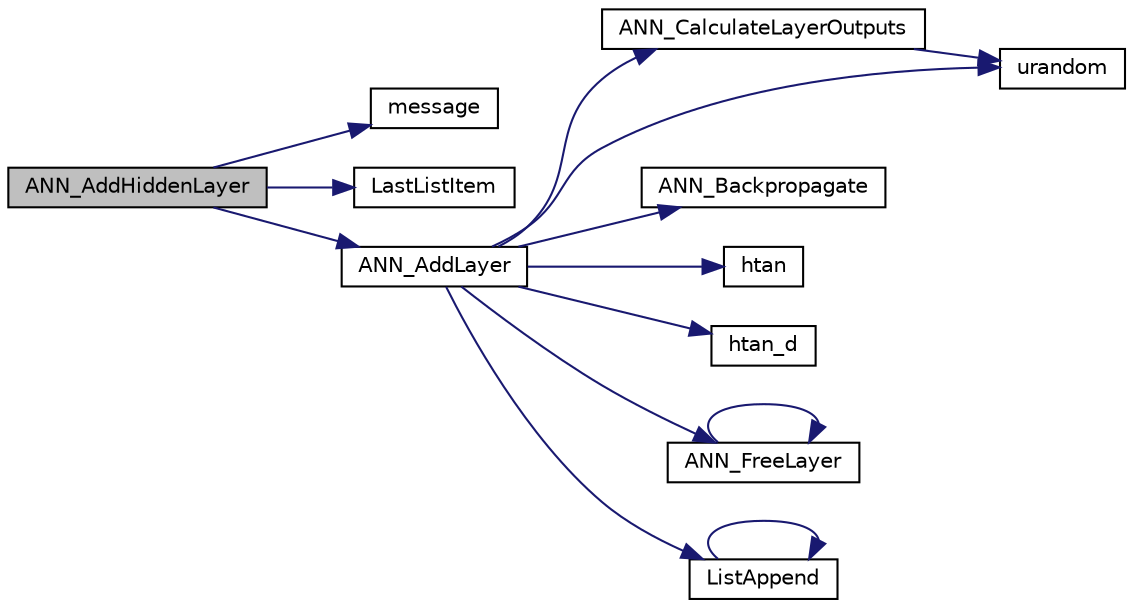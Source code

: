 digraph "ANN_AddHiddenLayer"
{
  edge [fontname="Helvetica",fontsize="10",labelfontname="Helvetica",labelfontsize="10"];
  node [fontname="Helvetica",fontsize="10",shape=record];
  rankdir="LR";
  Node1 [label="ANN_AddHiddenLayer",height=0.2,width=0.4,color="black", fillcolor="grey75", style="filled", fontcolor="black"];
  Node1 -> Node2 [color="midnightblue",fontsize="10",style="solid",fontname="Helvetica"];
  Node2 [label="message",height=0.2,width=0.4,color="black", fillcolor="white", style="filled",URL="$string__utils_8cpp.html#a714bb1e015d3a57ef5ee2a7f390fa17a",tooltip="Prints a message. "];
  Node1 -> Node3 [color="midnightblue",fontsize="10",style="solid",fontname="Helvetica"];
  Node3 [label="LastListItem",height=0.2,width=0.4,color="black", fillcolor="white", style="filled",URL="$_list_8cpp.html#aa6ff8ec0fcf1f52622e0f43d0ec53428",tooltip="Move to the last list item. "];
  Node1 -> Node4 [color="midnightblue",fontsize="10",style="solid",fontname="Helvetica"];
  Node4 [label="ANN_AddLayer",height=0.2,width=0.4,color="black", fillcolor="white", style="filled",URL="$_a_n_n_8cpp.html#a1dd6c0115df555d348e081a7191dafd4",tooltip="Low-level code to add a weighted sum layer. "];
  Node4 -> Node5 [color="midnightblue",fontsize="10",style="solid",fontname="Helvetica"];
  Node5 [label="ANN_CalculateLayerOutputs",height=0.2,width=0.4,color="black", fillcolor="white", style="filled",URL="$_a_n_n_8cpp.html#a458bedf9793d173aa58b6b15bb7ef433",tooltip="Calculate layer outputs. "];
  Node5 -> Node6 [color="midnightblue",fontsize="10",style="solid",fontname="Helvetica"];
  Node6 [label="urandom",height=0.2,width=0.4,color="black", fillcolor="white", style="filled",URL="$_distribution_8cpp.html#a5d688d70363408aef33fdb9bea5f7d50"];
  Node4 -> Node7 [color="midnightblue",fontsize="10",style="solid",fontname="Helvetica"];
  Node7 [label="ANN_Backpropagate",height=0.2,width=0.4,color="black", fillcolor="white", style="filled",URL="$_a_n_n_8cpp.html#ad232c6832c7cd9141fc2d2e7b5c8976d",tooltip="d are the derivatives at the outputs. "];
  Node4 -> Node8 [color="midnightblue",fontsize="10",style="solid",fontname="Helvetica"];
  Node8 [label="htan",height=0.2,width=0.4,color="black", fillcolor="white", style="filled",URL="$_a_n_n_8cpp.html#a249ed9b5b737dbeaaeac0d13ab6aef79",tooltip="Hyperbolic tangent hook. "];
  Node4 -> Node9 [color="midnightblue",fontsize="10",style="solid",fontname="Helvetica"];
  Node9 [label="htan_d",height=0.2,width=0.4,color="black", fillcolor="white", style="filled",URL="$_a_n_n_8cpp.html#a887af86bd2d09b15a99c35d17528b1ce",tooltip="Hyperbolic tangent derivative hook. "];
  Node4 -> Node10 [color="midnightblue",fontsize="10",style="solid",fontname="Helvetica"];
  Node10 [label="ANN_FreeLayer",height=0.2,width=0.4,color="black", fillcolor="white", style="filled",URL="$_a_n_n_8cpp.html#a139273a1f26b50ca0c253d4238a95a1c",tooltip="Free this layer - low level. "];
  Node10 -> Node10 [color="midnightblue",fontsize="10",style="solid",fontname="Helvetica"];
  Node4 -> Node6 [color="midnightblue",fontsize="10",style="solid",fontname="Helvetica"];
  Node4 -> Node11 [color="midnightblue",fontsize="10",style="solid",fontname="Helvetica"];
  Node11 [label="ListAppend",height=0.2,width=0.4,color="black", fillcolor="white", style="filled",URL="$_list_8cpp.html#a545718283a6173a63e350dee9f6bb23c",tooltip="Append an item to the list. "];
  Node11 -> Node11 [color="midnightblue",fontsize="10",style="solid",fontname="Helvetica"];
}
